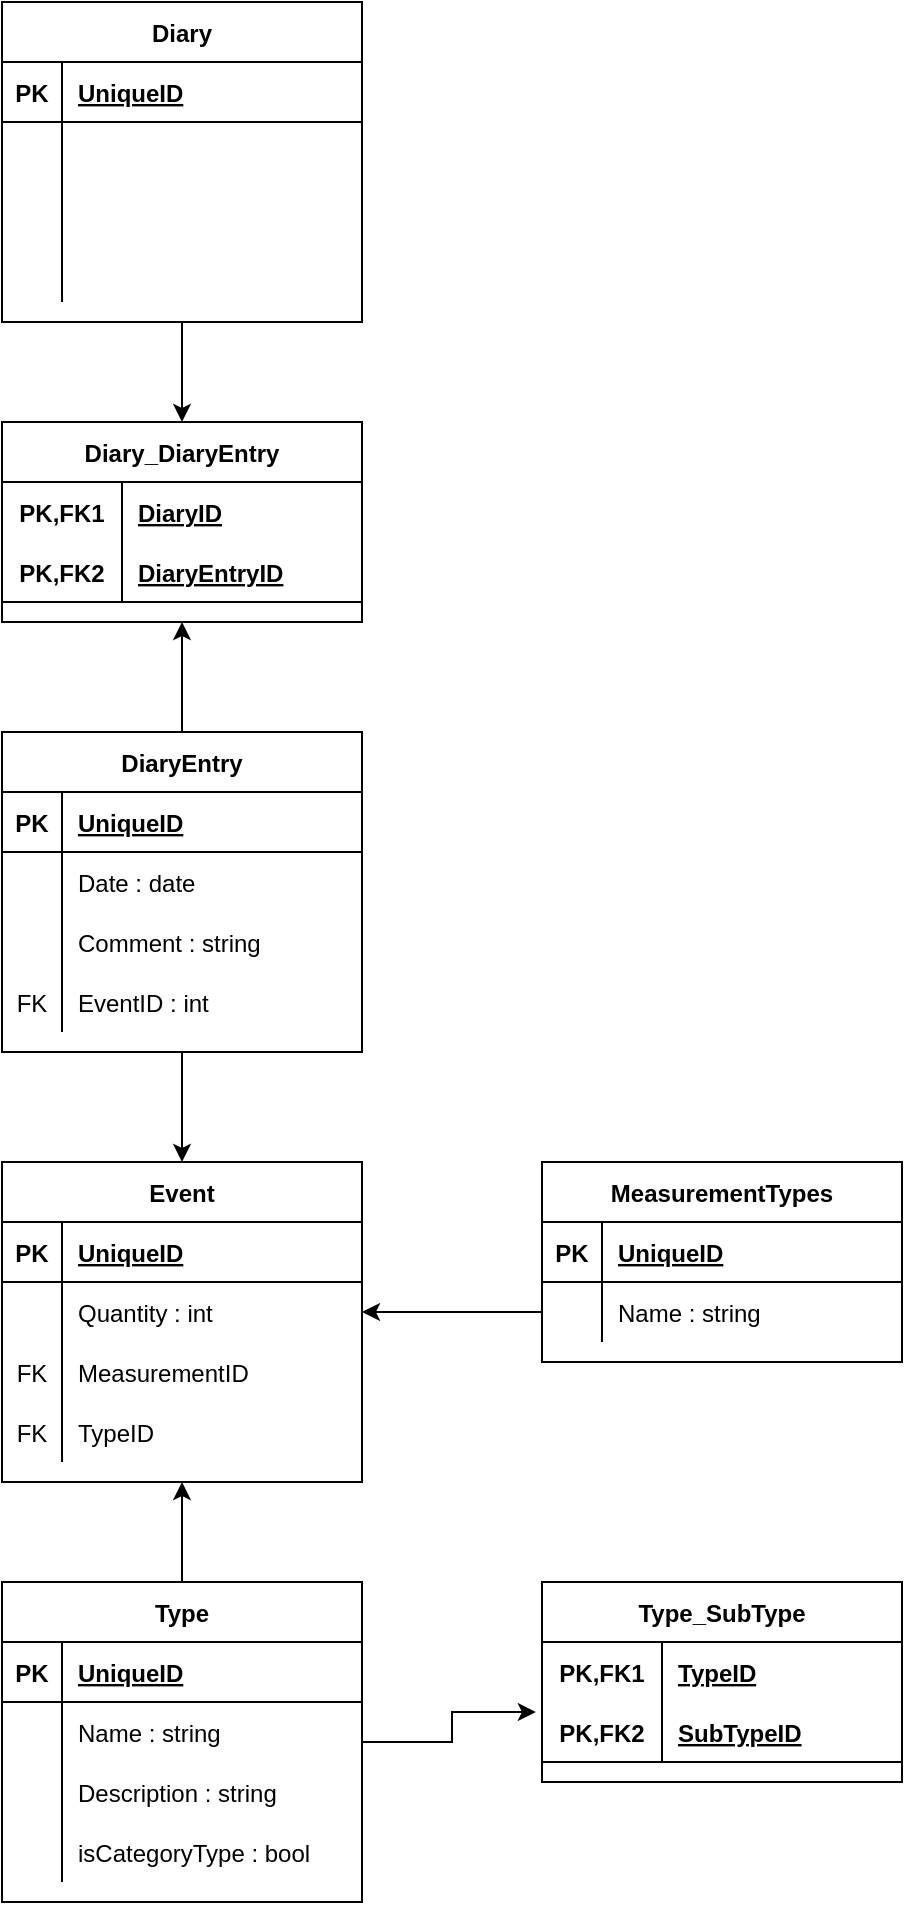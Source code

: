 <mxfile version="13.10.2" type="github">
  <diagram id="C5RBs43oDa-KdzZeNtuy" name="Page-1">
    <mxGraphModel dx="1212" dy="789" grid="1" gridSize="10" guides="1" tooltips="1" connect="1" arrows="1" fold="1" page="1" pageScale="1" pageWidth="827" pageHeight="1169" math="0" shadow="0">
      <root>
        <mxCell id="WIyWlLk6GJQsqaUBKTNV-0" />
        <mxCell id="WIyWlLk6GJQsqaUBKTNV-1" parent="WIyWlLk6GJQsqaUBKTNV-0" />
        <mxCell id="-sO-abnAtruYqt08faTK-192" style="edgeStyle=orthogonalEdgeStyle;rounded=0;orthogonalLoop=1;jettySize=auto;html=1;exitX=0.5;exitY=1;exitDx=0;exitDy=0;entryX=0.5;entryY=0;entryDx=0;entryDy=0;" edge="1" parent="WIyWlLk6GJQsqaUBKTNV-1" source="-sO-abnAtruYqt08faTK-41" target="-sO-abnAtruYqt08faTK-179">
          <mxGeometry relative="1" as="geometry" />
        </mxCell>
        <mxCell id="-sO-abnAtruYqt08faTK-41" value="Diary" style="shape=table;startSize=30;container=1;collapsible=1;childLayout=tableLayout;fixedRows=1;rowLines=0;fontStyle=1;align=center;resizeLast=1;" vertex="1" parent="WIyWlLk6GJQsqaUBKTNV-1">
          <mxGeometry x="180" y="60" width="180" height="160" as="geometry" />
        </mxCell>
        <mxCell id="-sO-abnAtruYqt08faTK-42" value="" style="shape=partialRectangle;collapsible=0;dropTarget=0;pointerEvents=0;fillColor=none;top=0;left=0;bottom=1;right=0;points=[[0,0.5],[1,0.5]];portConstraint=eastwest;" vertex="1" parent="-sO-abnAtruYqt08faTK-41">
          <mxGeometry y="30" width="180" height="30" as="geometry" />
        </mxCell>
        <mxCell id="-sO-abnAtruYqt08faTK-43" value="PK" style="shape=partialRectangle;connectable=0;fillColor=none;top=0;left=0;bottom=0;right=0;fontStyle=1;overflow=hidden;" vertex="1" parent="-sO-abnAtruYqt08faTK-42">
          <mxGeometry width="30" height="30" as="geometry" />
        </mxCell>
        <mxCell id="-sO-abnAtruYqt08faTK-44" value="UniqueID" style="shape=partialRectangle;connectable=0;fillColor=none;top=0;left=0;bottom=0;right=0;align=left;spacingLeft=6;fontStyle=5;overflow=hidden;" vertex="1" parent="-sO-abnAtruYqt08faTK-42">
          <mxGeometry x="30" width="150" height="30" as="geometry" />
        </mxCell>
        <mxCell id="-sO-abnAtruYqt08faTK-45" value="" style="shape=partialRectangle;collapsible=0;dropTarget=0;pointerEvents=0;fillColor=none;top=0;left=0;bottom=0;right=0;points=[[0,0.5],[1,0.5]];portConstraint=eastwest;" vertex="1" parent="-sO-abnAtruYqt08faTK-41">
          <mxGeometry y="60" width="180" height="30" as="geometry" />
        </mxCell>
        <mxCell id="-sO-abnAtruYqt08faTK-46" value="" style="shape=partialRectangle;connectable=0;fillColor=none;top=0;left=0;bottom=0;right=0;editable=1;overflow=hidden;" vertex="1" parent="-sO-abnAtruYqt08faTK-45">
          <mxGeometry width="30" height="30" as="geometry" />
        </mxCell>
        <mxCell id="-sO-abnAtruYqt08faTK-47" value="" style="shape=partialRectangle;connectable=0;fillColor=none;top=0;left=0;bottom=0;right=0;align=left;spacingLeft=6;overflow=hidden;" vertex="1" parent="-sO-abnAtruYqt08faTK-45">
          <mxGeometry x="30" width="150" height="30" as="geometry" />
        </mxCell>
        <mxCell id="-sO-abnAtruYqt08faTK-48" value="" style="shape=partialRectangle;collapsible=0;dropTarget=0;pointerEvents=0;fillColor=none;top=0;left=0;bottom=0;right=0;points=[[0,0.5],[1,0.5]];portConstraint=eastwest;" vertex="1" parent="-sO-abnAtruYqt08faTK-41">
          <mxGeometry y="90" width="180" height="30" as="geometry" />
        </mxCell>
        <mxCell id="-sO-abnAtruYqt08faTK-49" value="" style="shape=partialRectangle;connectable=0;fillColor=none;top=0;left=0;bottom=0;right=0;editable=1;overflow=hidden;" vertex="1" parent="-sO-abnAtruYqt08faTK-48">
          <mxGeometry width="30" height="30" as="geometry" />
        </mxCell>
        <mxCell id="-sO-abnAtruYqt08faTK-50" value="" style="shape=partialRectangle;connectable=0;fillColor=none;top=0;left=0;bottom=0;right=0;align=left;spacingLeft=6;overflow=hidden;" vertex="1" parent="-sO-abnAtruYqt08faTK-48">
          <mxGeometry x="30" width="150" height="30" as="geometry" />
        </mxCell>
        <mxCell id="-sO-abnAtruYqt08faTK-51" value="" style="shape=partialRectangle;collapsible=0;dropTarget=0;pointerEvents=0;fillColor=none;top=0;left=0;bottom=0;right=0;points=[[0,0.5],[1,0.5]];portConstraint=eastwest;" vertex="1" parent="-sO-abnAtruYqt08faTK-41">
          <mxGeometry y="120" width="180" height="30" as="geometry" />
        </mxCell>
        <mxCell id="-sO-abnAtruYqt08faTK-52" value="" style="shape=partialRectangle;connectable=0;fillColor=none;top=0;left=0;bottom=0;right=0;editable=1;overflow=hidden;" vertex="1" parent="-sO-abnAtruYqt08faTK-51">
          <mxGeometry width="30" height="30" as="geometry" />
        </mxCell>
        <mxCell id="-sO-abnAtruYqt08faTK-53" value="" style="shape=partialRectangle;connectable=0;fillColor=none;top=0;left=0;bottom=0;right=0;align=left;spacingLeft=6;overflow=hidden;" vertex="1" parent="-sO-abnAtruYqt08faTK-51">
          <mxGeometry x="30" width="150" height="30" as="geometry" />
        </mxCell>
        <mxCell id="-sO-abnAtruYqt08faTK-107" style="edgeStyle=orthogonalEdgeStyle;rounded=0;orthogonalLoop=1;jettySize=auto;html=1;exitX=0.5;exitY=1;exitDx=0;exitDy=0;entryX=0.5;entryY=0;entryDx=0;entryDy=0;" edge="1" parent="WIyWlLk6GJQsqaUBKTNV-1" source="-sO-abnAtruYqt08faTK-54" target="-sO-abnAtruYqt08faTK-67">
          <mxGeometry relative="1" as="geometry" />
        </mxCell>
        <mxCell id="-sO-abnAtruYqt08faTK-193" style="edgeStyle=orthogonalEdgeStyle;rounded=0;orthogonalLoop=1;jettySize=auto;html=1;exitX=0.5;exitY=0;exitDx=0;exitDy=0;entryX=0.5;entryY=1;entryDx=0;entryDy=0;" edge="1" parent="WIyWlLk6GJQsqaUBKTNV-1" source="-sO-abnAtruYqt08faTK-54" target="-sO-abnAtruYqt08faTK-179">
          <mxGeometry relative="1" as="geometry" />
        </mxCell>
        <mxCell id="-sO-abnAtruYqt08faTK-54" value="DiaryEntry" style="shape=table;startSize=30;container=1;collapsible=1;childLayout=tableLayout;fixedRows=1;rowLines=0;fontStyle=1;align=center;resizeLast=1;" vertex="1" parent="WIyWlLk6GJQsqaUBKTNV-1">
          <mxGeometry x="180" y="425" width="180" height="160" as="geometry" />
        </mxCell>
        <mxCell id="-sO-abnAtruYqt08faTK-55" value="" style="shape=partialRectangle;collapsible=0;dropTarget=0;pointerEvents=0;fillColor=none;top=0;left=0;bottom=1;right=0;points=[[0,0.5],[1,0.5]];portConstraint=eastwest;" vertex="1" parent="-sO-abnAtruYqt08faTK-54">
          <mxGeometry y="30" width="180" height="30" as="geometry" />
        </mxCell>
        <mxCell id="-sO-abnAtruYqt08faTK-56" value="PK" style="shape=partialRectangle;connectable=0;fillColor=none;top=0;left=0;bottom=0;right=0;fontStyle=1;overflow=hidden;" vertex="1" parent="-sO-abnAtruYqt08faTK-55">
          <mxGeometry width="30" height="30" as="geometry" />
        </mxCell>
        <mxCell id="-sO-abnAtruYqt08faTK-57" value="UniqueID" style="shape=partialRectangle;connectable=0;fillColor=none;top=0;left=0;bottom=0;right=0;align=left;spacingLeft=6;fontStyle=5;overflow=hidden;" vertex="1" parent="-sO-abnAtruYqt08faTK-55">
          <mxGeometry x="30" width="150" height="30" as="geometry" />
        </mxCell>
        <mxCell id="-sO-abnAtruYqt08faTK-58" value="" style="shape=partialRectangle;collapsible=0;dropTarget=0;pointerEvents=0;fillColor=none;top=0;left=0;bottom=0;right=0;points=[[0,0.5],[1,0.5]];portConstraint=eastwest;" vertex="1" parent="-sO-abnAtruYqt08faTK-54">
          <mxGeometry y="60" width="180" height="30" as="geometry" />
        </mxCell>
        <mxCell id="-sO-abnAtruYqt08faTK-59" value="" style="shape=partialRectangle;connectable=0;fillColor=none;top=0;left=0;bottom=0;right=0;editable=1;overflow=hidden;" vertex="1" parent="-sO-abnAtruYqt08faTK-58">
          <mxGeometry width="30" height="30" as="geometry" />
        </mxCell>
        <mxCell id="-sO-abnAtruYqt08faTK-60" value="Date : date" style="shape=partialRectangle;connectable=0;fillColor=none;top=0;left=0;bottom=0;right=0;align=left;spacingLeft=6;overflow=hidden;" vertex="1" parent="-sO-abnAtruYqt08faTK-58">
          <mxGeometry x="30" width="150" height="30" as="geometry" />
        </mxCell>
        <mxCell id="-sO-abnAtruYqt08faTK-61" value="" style="shape=partialRectangle;collapsible=0;dropTarget=0;pointerEvents=0;fillColor=none;top=0;left=0;bottom=0;right=0;points=[[0,0.5],[1,0.5]];portConstraint=eastwest;" vertex="1" parent="-sO-abnAtruYqt08faTK-54">
          <mxGeometry y="90" width="180" height="30" as="geometry" />
        </mxCell>
        <mxCell id="-sO-abnAtruYqt08faTK-62" value="" style="shape=partialRectangle;connectable=0;fillColor=none;top=0;left=0;bottom=0;right=0;editable=1;overflow=hidden;" vertex="1" parent="-sO-abnAtruYqt08faTK-61">
          <mxGeometry width="30" height="30" as="geometry" />
        </mxCell>
        <mxCell id="-sO-abnAtruYqt08faTK-63" value="Comment : string" style="shape=partialRectangle;connectable=0;fillColor=none;top=0;left=0;bottom=0;right=0;align=left;spacingLeft=6;overflow=hidden;" vertex="1" parent="-sO-abnAtruYqt08faTK-61">
          <mxGeometry x="30" width="150" height="30" as="geometry" />
        </mxCell>
        <mxCell id="-sO-abnAtruYqt08faTK-194" value="" style="shape=partialRectangle;collapsible=0;dropTarget=0;pointerEvents=0;fillColor=none;top=0;left=0;bottom=0;right=0;points=[[0,0.5],[1,0.5]];portConstraint=eastwest;" vertex="1" parent="-sO-abnAtruYqt08faTK-54">
          <mxGeometry y="120" width="180" height="30" as="geometry" />
        </mxCell>
        <mxCell id="-sO-abnAtruYqt08faTK-195" value="FK" style="shape=partialRectangle;connectable=0;fillColor=none;top=0;left=0;bottom=0;right=0;editable=1;overflow=hidden;" vertex="1" parent="-sO-abnAtruYqt08faTK-194">
          <mxGeometry width="30" height="30" as="geometry" />
        </mxCell>
        <mxCell id="-sO-abnAtruYqt08faTK-196" value="EventID : int" style="shape=partialRectangle;connectable=0;fillColor=none;top=0;left=0;bottom=0;right=0;align=left;spacingLeft=6;overflow=hidden;" vertex="1" parent="-sO-abnAtruYqt08faTK-194">
          <mxGeometry x="30" width="150" height="30" as="geometry" />
        </mxCell>
        <mxCell id="-sO-abnAtruYqt08faTK-67" value="Event" style="shape=table;startSize=30;container=1;collapsible=1;childLayout=tableLayout;fixedRows=1;rowLines=0;fontStyle=1;align=center;resizeLast=1;" vertex="1" parent="WIyWlLk6GJQsqaUBKTNV-1">
          <mxGeometry x="180" y="640" width="180" height="160" as="geometry" />
        </mxCell>
        <mxCell id="-sO-abnAtruYqt08faTK-68" value="" style="shape=partialRectangle;collapsible=0;dropTarget=0;pointerEvents=0;fillColor=none;top=0;left=0;bottom=1;right=0;points=[[0,0.5],[1,0.5]];portConstraint=eastwest;" vertex="1" parent="-sO-abnAtruYqt08faTK-67">
          <mxGeometry y="30" width="180" height="30" as="geometry" />
        </mxCell>
        <mxCell id="-sO-abnAtruYqt08faTK-69" value="PK" style="shape=partialRectangle;connectable=0;fillColor=none;top=0;left=0;bottom=0;right=0;fontStyle=1;overflow=hidden;" vertex="1" parent="-sO-abnAtruYqt08faTK-68">
          <mxGeometry width="30" height="30" as="geometry" />
        </mxCell>
        <mxCell id="-sO-abnAtruYqt08faTK-70" value="UniqueID" style="shape=partialRectangle;connectable=0;fillColor=none;top=0;left=0;bottom=0;right=0;align=left;spacingLeft=6;fontStyle=5;overflow=hidden;" vertex="1" parent="-sO-abnAtruYqt08faTK-68">
          <mxGeometry x="30" width="150" height="30" as="geometry" />
        </mxCell>
        <mxCell id="-sO-abnAtruYqt08faTK-71" value="" style="shape=partialRectangle;collapsible=0;dropTarget=0;pointerEvents=0;fillColor=none;top=0;left=0;bottom=0;right=0;points=[[0,0.5],[1,0.5]];portConstraint=eastwest;" vertex="1" parent="-sO-abnAtruYqt08faTK-67">
          <mxGeometry y="60" width="180" height="30" as="geometry" />
        </mxCell>
        <mxCell id="-sO-abnAtruYqt08faTK-72" value="" style="shape=partialRectangle;connectable=0;fillColor=none;top=0;left=0;bottom=0;right=0;editable=1;overflow=hidden;" vertex="1" parent="-sO-abnAtruYqt08faTK-71">
          <mxGeometry width="30" height="30" as="geometry" />
        </mxCell>
        <mxCell id="-sO-abnAtruYqt08faTK-73" value="Quantity : int" style="shape=partialRectangle;connectable=0;fillColor=none;top=0;left=0;bottom=0;right=0;align=left;spacingLeft=6;overflow=hidden;" vertex="1" parent="-sO-abnAtruYqt08faTK-71">
          <mxGeometry x="30" width="150" height="30" as="geometry" />
        </mxCell>
        <mxCell id="-sO-abnAtruYqt08faTK-74" value="" style="shape=partialRectangle;collapsible=0;dropTarget=0;pointerEvents=0;fillColor=none;top=0;left=0;bottom=0;right=0;points=[[0,0.5],[1,0.5]];portConstraint=eastwest;" vertex="1" parent="-sO-abnAtruYqt08faTK-67">
          <mxGeometry y="90" width="180" height="30" as="geometry" />
        </mxCell>
        <mxCell id="-sO-abnAtruYqt08faTK-75" value="FK" style="shape=partialRectangle;connectable=0;fillColor=none;top=0;left=0;bottom=0;right=0;editable=1;overflow=hidden;" vertex="1" parent="-sO-abnAtruYqt08faTK-74">
          <mxGeometry width="30" height="30" as="geometry" />
        </mxCell>
        <mxCell id="-sO-abnAtruYqt08faTK-76" value="MeasurementID" style="shape=partialRectangle;connectable=0;fillColor=none;top=0;left=0;bottom=0;right=0;align=left;spacingLeft=6;overflow=hidden;" vertex="1" parent="-sO-abnAtruYqt08faTK-74">
          <mxGeometry x="30" width="150" height="30" as="geometry" />
        </mxCell>
        <mxCell id="-sO-abnAtruYqt08faTK-77" value="" style="shape=partialRectangle;collapsible=0;dropTarget=0;pointerEvents=0;fillColor=none;top=0;left=0;bottom=0;right=0;points=[[0,0.5],[1,0.5]];portConstraint=eastwest;" vertex="1" parent="-sO-abnAtruYqt08faTK-67">
          <mxGeometry y="120" width="180" height="30" as="geometry" />
        </mxCell>
        <mxCell id="-sO-abnAtruYqt08faTK-78" value="FK" style="shape=partialRectangle;connectable=0;fillColor=none;top=0;left=0;bottom=0;right=0;editable=1;overflow=hidden;" vertex="1" parent="-sO-abnAtruYqt08faTK-77">
          <mxGeometry width="30" height="30" as="geometry" />
        </mxCell>
        <mxCell id="-sO-abnAtruYqt08faTK-79" value="TypeID" style="shape=partialRectangle;connectable=0;fillColor=none;top=0;left=0;bottom=0;right=0;align=left;spacingLeft=6;overflow=hidden;" vertex="1" parent="-sO-abnAtruYqt08faTK-77">
          <mxGeometry x="30" width="150" height="30" as="geometry" />
        </mxCell>
        <mxCell id="-sO-abnAtruYqt08faTK-145" style="edgeStyle=orthogonalEdgeStyle;rounded=0;orthogonalLoop=1;jettySize=auto;html=1;exitX=0.5;exitY=0;exitDx=0;exitDy=0;entryX=0.5;entryY=1;entryDx=0;entryDy=0;" edge="1" parent="WIyWlLk6GJQsqaUBKTNV-1" source="-sO-abnAtruYqt08faTK-93" target="-sO-abnAtruYqt08faTK-67">
          <mxGeometry relative="1" as="geometry" />
        </mxCell>
        <mxCell id="-sO-abnAtruYqt08faTK-160" style="edgeStyle=orthogonalEdgeStyle;rounded=0;orthogonalLoop=1;jettySize=auto;html=1;exitX=1;exitY=0.5;exitDx=0;exitDy=0;entryX=-0.017;entryY=0.167;entryDx=0;entryDy=0;entryPerimeter=0;" edge="1" parent="WIyWlLk6GJQsqaUBKTNV-1" source="-sO-abnAtruYqt08faTK-93" target="-sO-abnAtruYqt08faTK-151">
          <mxGeometry relative="1" as="geometry" />
        </mxCell>
        <mxCell id="-sO-abnAtruYqt08faTK-93" value="Type" style="shape=table;startSize=30;container=1;collapsible=1;childLayout=tableLayout;fixedRows=1;rowLines=0;fontStyle=1;align=center;resizeLast=1;" vertex="1" parent="WIyWlLk6GJQsqaUBKTNV-1">
          <mxGeometry x="180" y="850" width="180" height="160" as="geometry" />
        </mxCell>
        <mxCell id="-sO-abnAtruYqt08faTK-94" value="" style="shape=partialRectangle;collapsible=0;dropTarget=0;pointerEvents=0;fillColor=none;top=0;left=0;bottom=1;right=0;points=[[0,0.5],[1,0.5]];portConstraint=eastwest;" vertex="1" parent="-sO-abnAtruYqt08faTK-93">
          <mxGeometry y="30" width="180" height="30" as="geometry" />
        </mxCell>
        <mxCell id="-sO-abnAtruYqt08faTK-95" value="PK" style="shape=partialRectangle;connectable=0;fillColor=none;top=0;left=0;bottom=0;right=0;fontStyle=1;overflow=hidden;" vertex="1" parent="-sO-abnAtruYqt08faTK-94">
          <mxGeometry width="30" height="30" as="geometry" />
        </mxCell>
        <mxCell id="-sO-abnAtruYqt08faTK-96" value="UniqueID" style="shape=partialRectangle;connectable=0;fillColor=none;top=0;left=0;bottom=0;right=0;align=left;spacingLeft=6;fontStyle=5;overflow=hidden;" vertex="1" parent="-sO-abnAtruYqt08faTK-94">
          <mxGeometry x="30" width="150" height="30" as="geometry" />
        </mxCell>
        <mxCell id="-sO-abnAtruYqt08faTK-97" value="" style="shape=partialRectangle;collapsible=0;dropTarget=0;pointerEvents=0;fillColor=none;top=0;left=0;bottom=0;right=0;points=[[0,0.5],[1,0.5]];portConstraint=eastwest;" vertex="1" parent="-sO-abnAtruYqt08faTK-93">
          <mxGeometry y="60" width="180" height="30" as="geometry" />
        </mxCell>
        <mxCell id="-sO-abnAtruYqt08faTK-98" value="" style="shape=partialRectangle;connectable=0;fillColor=none;top=0;left=0;bottom=0;right=0;editable=1;overflow=hidden;" vertex="1" parent="-sO-abnAtruYqt08faTK-97">
          <mxGeometry width="30" height="30" as="geometry" />
        </mxCell>
        <mxCell id="-sO-abnAtruYqt08faTK-99" value="Name : string" style="shape=partialRectangle;connectable=0;fillColor=none;top=0;left=0;bottom=0;right=0;align=left;spacingLeft=6;overflow=hidden;" vertex="1" parent="-sO-abnAtruYqt08faTK-97">
          <mxGeometry x="30" width="150" height="30" as="geometry" />
        </mxCell>
        <mxCell id="-sO-abnAtruYqt08faTK-100" value="" style="shape=partialRectangle;collapsible=0;dropTarget=0;pointerEvents=0;fillColor=none;top=0;left=0;bottom=0;right=0;points=[[0,0.5],[1,0.5]];portConstraint=eastwest;" vertex="1" parent="-sO-abnAtruYqt08faTK-93">
          <mxGeometry y="90" width="180" height="30" as="geometry" />
        </mxCell>
        <mxCell id="-sO-abnAtruYqt08faTK-101" value="" style="shape=partialRectangle;connectable=0;fillColor=none;top=0;left=0;bottom=0;right=0;editable=1;overflow=hidden;" vertex="1" parent="-sO-abnAtruYqt08faTK-100">
          <mxGeometry width="30" height="30" as="geometry" />
        </mxCell>
        <mxCell id="-sO-abnAtruYqt08faTK-102" value="Description : string" style="shape=partialRectangle;connectable=0;fillColor=none;top=0;left=0;bottom=0;right=0;align=left;spacingLeft=6;overflow=hidden;" vertex="1" parent="-sO-abnAtruYqt08faTK-100">
          <mxGeometry x="30" width="150" height="30" as="geometry" />
        </mxCell>
        <mxCell id="-sO-abnAtruYqt08faTK-176" value="" style="shape=partialRectangle;collapsible=0;dropTarget=0;pointerEvents=0;fillColor=none;top=0;left=0;bottom=0;right=0;points=[[0,0.5],[1,0.5]];portConstraint=eastwest;" vertex="1" parent="-sO-abnAtruYqt08faTK-93">
          <mxGeometry y="120" width="180" height="30" as="geometry" />
        </mxCell>
        <mxCell id="-sO-abnAtruYqt08faTK-177" value="" style="shape=partialRectangle;connectable=0;fillColor=none;top=0;left=0;bottom=0;right=0;editable=1;overflow=hidden;" vertex="1" parent="-sO-abnAtruYqt08faTK-176">
          <mxGeometry width="30" height="30" as="geometry" />
        </mxCell>
        <mxCell id="-sO-abnAtruYqt08faTK-178" value="isCategoryType : bool" style="shape=partialRectangle;connectable=0;fillColor=none;top=0;left=0;bottom=0;right=0;align=left;spacingLeft=6;overflow=hidden;" vertex="1" parent="-sO-abnAtruYqt08faTK-176">
          <mxGeometry x="30" width="150" height="30" as="geometry" />
        </mxCell>
        <mxCell id="-sO-abnAtruYqt08faTK-147" value="Type_SubType" style="shape=table;startSize=30;container=1;collapsible=1;childLayout=tableLayout;fixedRows=1;rowLines=0;fontStyle=1;align=center;resizeLast=1;" vertex="1" parent="WIyWlLk6GJQsqaUBKTNV-1">
          <mxGeometry x="450" y="850" width="180" height="100" as="geometry" />
        </mxCell>
        <mxCell id="-sO-abnAtruYqt08faTK-148" value="" style="shape=partialRectangle;collapsible=0;dropTarget=0;pointerEvents=0;fillColor=none;top=0;left=0;bottom=0;right=0;points=[[0,0.5],[1,0.5]];portConstraint=eastwest;" vertex="1" parent="-sO-abnAtruYqt08faTK-147">
          <mxGeometry y="30" width="180" height="30" as="geometry" />
        </mxCell>
        <mxCell id="-sO-abnAtruYqt08faTK-149" value="PK,FK1" style="shape=partialRectangle;connectable=0;fillColor=none;top=0;left=0;bottom=0;right=0;fontStyle=1;overflow=hidden;" vertex="1" parent="-sO-abnAtruYqt08faTK-148">
          <mxGeometry width="60" height="30" as="geometry" />
        </mxCell>
        <mxCell id="-sO-abnAtruYqt08faTK-150" value="TypeID" style="shape=partialRectangle;connectable=0;fillColor=none;top=0;left=0;bottom=0;right=0;align=left;spacingLeft=6;fontStyle=5;overflow=hidden;" vertex="1" parent="-sO-abnAtruYqt08faTK-148">
          <mxGeometry x="60" width="120" height="30" as="geometry" />
        </mxCell>
        <mxCell id="-sO-abnAtruYqt08faTK-151" value="" style="shape=partialRectangle;collapsible=0;dropTarget=0;pointerEvents=0;fillColor=none;top=0;left=0;bottom=1;right=0;points=[[0,0.5],[1,0.5]];portConstraint=eastwest;" vertex="1" parent="-sO-abnAtruYqt08faTK-147">
          <mxGeometry y="60" width="180" height="30" as="geometry" />
        </mxCell>
        <mxCell id="-sO-abnAtruYqt08faTK-152" value="PK,FK2" style="shape=partialRectangle;connectable=0;fillColor=none;top=0;left=0;bottom=0;right=0;fontStyle=1;overflow=hidden;" vertex="1" parent="-sO-abnAtruYqt08faTK-151">
          <mxGeometry width="60" height="30" as="geometry" />
        </mxCell>
        <mxCell id="-sO-abnAtruYqt08faTK-153" value="SubTypeID" style="shape=partialRectangle;connectable=0;fillColor=none;top=0;left=0;bottom=0;right=0;align=left;spacingLeft=6;fontStyle=5;overflow=hidden;" vertex="1" parent="-sO-abnAtruYqt08faTK-151">
          <mxGeometry x="60" width="120" height="30" as="geometry" />
        </mxCell>
        <mxCell id="-sO-abnAtruYqt08faTK-161" value="MeasurementTypes" style="shape=table;startSize=30;container=1;collapsible=1;childLayout=tableLayout;fixedRows=1;rowLines=0;fontStyle=1;align=center;resizeLast=1;" vertex="1" parent="WIyWlLk6GJQsqaUBKTNV-1">
          <mxGeometry x="450" y="640" width="180" height="100" as="geometry" />
        </mxCell>
        <mxCell id="-sO-abnAtruYqt08faTK-162" value="" style="shape=partialRectangle;collapsible=0;dropTarget=0;pointerEvents=0;fillColor=none;top=0;left=0;bottom=1;right=0;points=[[0,0.5],[1,0.5]];portConstraint=eastwest;" vertex="1" parent="-sO-abnAtruYqt08faTK-161">
          <mxGeometry y="30" width="180" height="30" as="geometry" />
        </mxCell>
        <mxCell id="-sO-abnAtruYqt08faTK-163" value="PK" style="shape=partialRectangle;connectable=0;fillColor=none;top=0;left=0;bottom=0;right=0;fontStyle=1;overflow=hidden;" vertex="1" parent="-sO-abnAtruYqt08faTK-162">
          <mxGeometry width="30" height="30" as="geometry" />
        </mxCell>
        <mxCell id="-sO-abnAtruYqt08faTK-164" value="UniqueID" style="shape=partialRectangle;connectable=0;fillColor=none;top=0;left=0;bottom=0;right=0;align=left;spacingLeft=6;fontStyle=5;overflow=hidden;" vertex="1" parent="-sO-abnAtruYqt08faTK-162">
          <mxGeometry x="30" width="150" height="30" as="geometry" />
        </mxCell>
        <mxCell id="-sO-abnAtruYqt08faTK-165" value="" style="shape=partialRectangle;collapsible=0;dropTarget=0;pointerEvents=0;fillColor=none;top=0;left=0;bottom=0;right=0;points=[[0,0.5],[1,0.5]];portConstraint=eastwest;" vertex="1" parent="-sO-abnAtruYqt08faTK-161">
          <mxGeometry y="60" width="180" height="30" as="geometry" />
        </mxCell>
        <mxCell id="-sO-abnAtruYqt08faTK-166" value="" style="shape=partialRectangle;connectable=0;fillColor=none;top=0;left=0;bottom=0;right=0;editable=1;overflow=hidden;" vertex="1" parent="-sO-abnAtruYqt08faTK-165">
          <mxGeometry width="30" height="30" as="geometry" />
        </mxCell>
        <mxCell id="-sO-abnAtruYqt08faTK-167" value="Name : string" style="shape=partialRectangle;connectable=0;fillColor=none;top=0;left=0;bottom=0;right=0;align=left;spacingLeft=6;overflow=hidden;" vertex="1" parent="-sO-abnAtruYqt08faTK-165">
          <mxGeometry x="30" width="150" height="30" as="geometry" />
        </mxCell>
        <mxCell id="-sO-abnAtruYqt08faTK-175" style="edgeStyle=orthogonalEdgeStyle;rounded=0;orthogonalLoop=1;jettySize=auto;html=1;exitX=0;exitY=0.5;exitDx=0;exitDy=0;entryX=1;entryY=0.5;entryDx=0;entryDy=0;" edge="1" parent="WIyWlLk6GJQsqaUBKTNV-1" source="-sO-abnAtruYqt08faTK-165" target="-sO-abnAtruYqt08faTK-71">
          <mxGeometry relative="1" as="geometry" />
        </mxCell>
        <mxCell id="-sO-abnAtruYqt08faTK-179" value="Diary_DiaryEntry" style="shape=table;startSize=30;container=1;collapsible=1;childLayout=tableLayout;fixedRows=1;rowLines=0;fontStyle=1;align=center;resizeLast=1;" vertex="1" parent="WIyWlLk6GJQsqaUBKTNV-1">
          <mxGeometry x="180" y="270" width="180" height="100" as="geometry" />
        </mxCell>
        <mxCell id="-sO-abnAtruYqt08faTK-180" value="" style="shape=partialRectangle;collapsible=0;dropTarget=0;pointerEvents=0;fillColor=none;top=0;left=0;bottom=0;right=0;points=[[0,0.5],[1,0.5]];portConstraint=eastwest;" vertex="1" parent="-sO-abnAtruYqt08faTK-179">
          <mxGeometry y="30" width="180" height="30" as="geometry" />
        </mxCell>
        <mxCell id="-sO-abnAtruYqt08faTK-181" value="PK,FK1" style="shape=partialRectangle;connectable=0;fillColor=none;top=0;left=0;bottom=0;right=0;fontStyle=1;overflow=hidden;" vertex="1" parent="-sO-abnAtruYqt08faTK-180">
          <mxGeometry width="60" height="30" as="geometry" />
        </mxCell>
        <mxCell id="-sO-abnAtruYqt08faTK-182" value="DiaryID" style="shape=partialRectangle;connectable=0;fillColor=none;top=0;left=0;bottom=0;right=0;align=left;spacingLeft=6;fontStyle=5;overflow=hidden;" vertex="1" parent="-sO-abnAtruYqt08faTK-180">
          <mxGeometry x="60" width="120" height="30" as="geometry" />
        </mxCell>
        <mxCell id="-sO-abnAtruYqt08faTK-183" value="" style="shape=partialRectangle;collapsible=0;dropTarget=0;pointerEvents=0;fillColor=none;top=0;left=0;bottom=1;right=0;points=[[0,0.5],[1,0.5]];portConstraint=eastwest;" vertex="1" parent="-sO-abnAtruYqt08faTK-179">
          <mxGeometry y="60" width="180" height="30" as="geometry" />
        </mxCell>
        <mxCell id="-sO-abnAtruYqt08faTK-184" value="PK,FK2" style="shape=partialRectangle;connectable=0;fillColor=none;top=0;left=0;bottom=0;right=0;fontStyle=1;overflow=hidden;" vertex="1" parent="-sO-abnAtruYqt08faTK-183">
          <mxGeometry width="60" height="30" as="geometry" />
        </mxCell>
        <mxCell id="-sO-abnAtruYqt08faTK-185" value="DiaryEntryID" style="shape=partialRectangle;connectable=0;fillColor=none;top=0;left=0;bottom=0;right=0;align=left;spacingLeft=6;fontStyle=5;overflow=hidden;" vertex="1" parent="-sO-abnAtruYqt08faTK-183">
          <mxGeometry x="60" width="120" height="30" as="geometry" />
        </mxCell>
      </root>
    </mxGraphModel>
  </diagram>
</mxfile>
